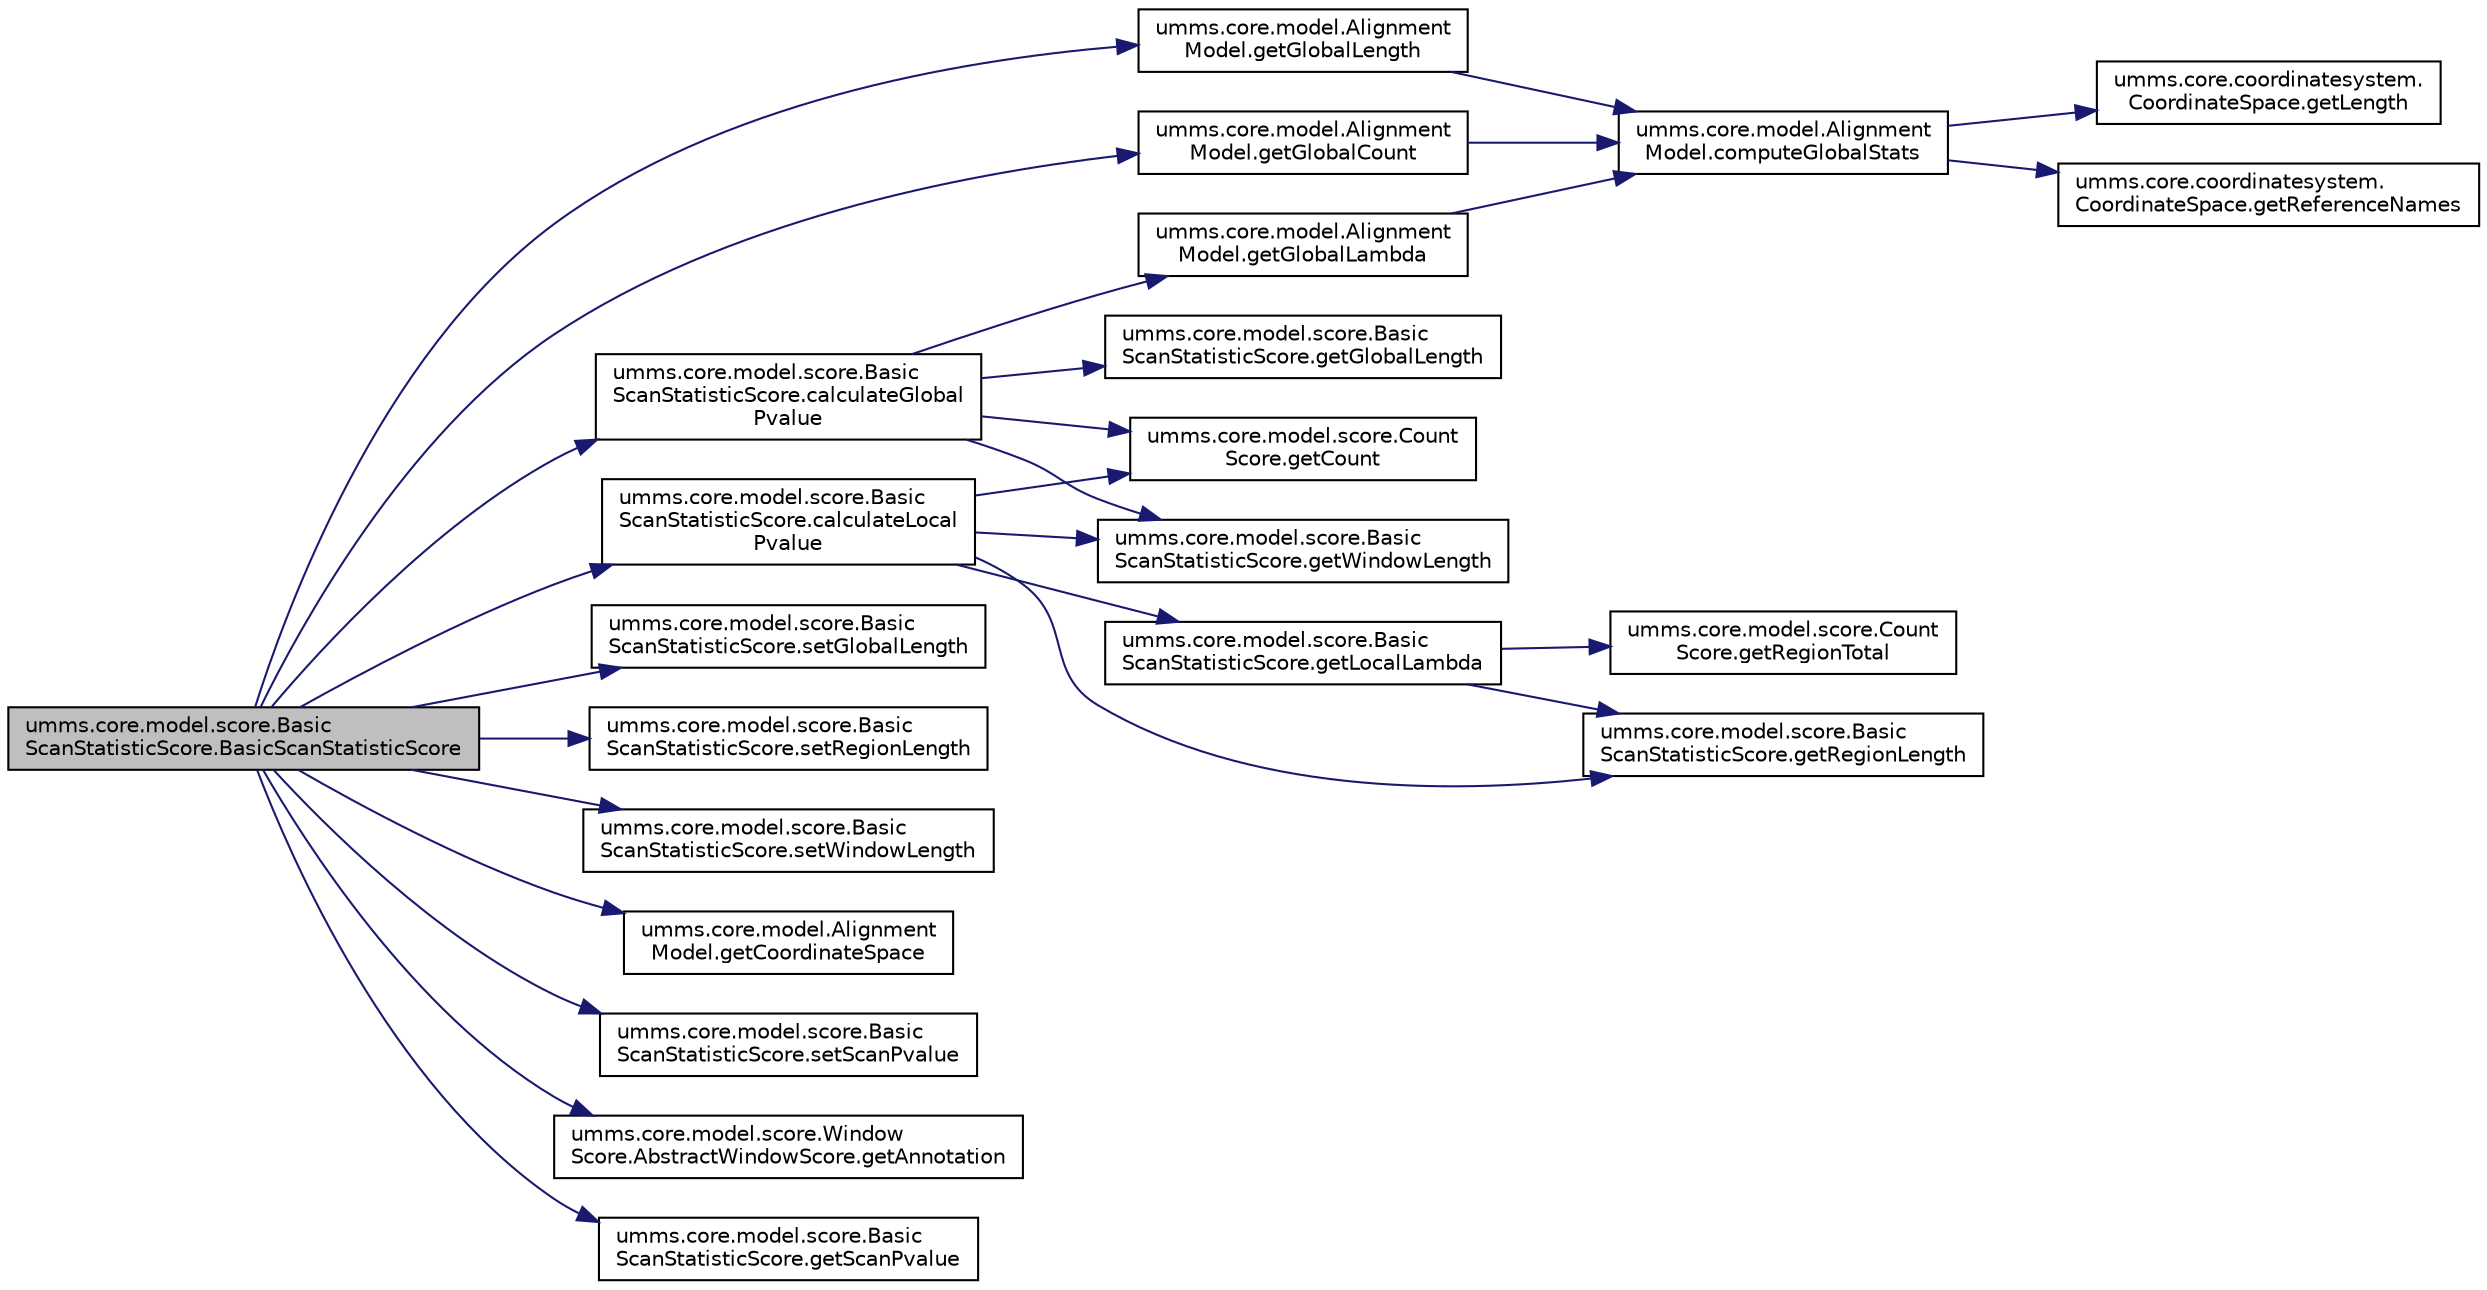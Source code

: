 digraph "umms.core.model.score.BasicScanStatisticScore.BasicScanStatisticScore"
{
  edge [fontname="Helvetica",fontsize="10",labelfontname="Helvetica",labelfontsize="10"];
  node [fontname="Helvetica",fontsize="10",shape=record];
  rankdir="LR";
  Node1 [label="umms.core.model.score.Basic\lScanStatisticScore.BasicScanStatisticScore",height=0.2,width=0.4,color="black", fillcolor="grey75", style="filled" fontcolor="black"];
  Node1 -> Node2 [color="midnightblue",fontsize="10",style="solid",fontname="Helvetica"];
  Node2 [label="umms.core.model.Alignment\lModel.getGlobalCount",height=0.2,width=0.4,color="black", fillcolor="white", style="filled",URL="$classumms_1_1core_1_1model_1_1_alignment_model.html#a1f2e9cd52c3f45ee20663e44bbe0fb37"];
  Node2 -> Node3 [color="midnightblue",fontsize="10",style="solid",fontname="Helvetica"];
  Node3 [label="umms.core.model.Alignment\lModel.computeGlobalStats",height=0.2,width=0.4,color="black", fillcolor="white", style="filled",URL="$classumms_1_1core_1_1model_1_1_alignment_model.html#ae1bdf3b93c959ea459a07c8b781913c9"];
  Node3 -> Node4 [color="midnightblue",fontsize="10",style="solid",fontname="Helvetica"];
  Node4 [label="umms.core.coordinatesystem.\lCoordinateSpace.getLength",height=0.2,width=0.4,color="black", fillcolor="white", style="filled",URL="$interfaceumms_1_1core_1_1coordinatesystem_1_1_coordinate_space.html#a5a1a16d1a6043ea09efe1084b5a9c84c"];
  Node3 -> Node5 [color="midnightblue",fontsize="10",style="solid",fontname="Helvetica"];
  Node5 [label="umms.core.coordinatesystem.\lCoordinateSpace.getReferenceNames",height=0.2,width=0.4,color="black", fillcolor="white", style="filled",URL="$interfaceumms_1_1core_1_1coordinatesystem_1_1_coordinate_space.html#ac00dc2e5986d067615d65301bc93a63b"];
  Node1 -> Node6 [color="midnightblue",fontsize="10",style="solid",fontname="Helvetica"];
  Node6 [label="umms.core.model.score.Basic\lScanStatisticScore.setGlobalLength",height=0.2,width=0.4,color="black", fillcolor="white", style="filled",URL="$classumms_1_1core_1_1model_1_1score_1_1_basic_scan_statistic_score.html#a613cd589583ed844d4859ab1d5364ece"];
  Node1 -> Node7 [color="midnightblue",fontsize="10",style="solid",fontname="Helvetica"];
  Node7 [label="umms.core.model.Alignment\lModel.getGlobalLength",height=0.2,width=0.4,color="black", fillcolor="white", style="filled",URL="$classumms_1_1core_1_1model_1_1_alignment_model.html#a2d0ca3da4ecfd1c131cd501cd83534bf"];
  Node7 -> Node3 [color="midnightblue",fontsize="10",style="solid",fontname="Helvetica"];
  Node1 -> Node8 [color="midnightblue",fontsize="10",style="solid",fontname="Helvetica"];
  Node8 [label="umms.core.model.score.Basic\lScanStatisticScore.setRegionLength",height=0.2,width=0.4,color="black", fillcolor="white", style="filled",URL="$classumms_1_1core_1_1model_1_1score_1_1_basic_scan_statistic_score.html#add821b493f0413c72b1395537ad655b5"];
  Node1 -> Node9 [color="midnightblue",fontsize="10",style="solid",fontname="Helvetica"];
  Node9 [label="umms.core.model.score.Basic\lScanStatisticScore.setWindowLength",height=0.2,width=0.4,color="black", fillcolor="white", style="filled",URL="$classumms_1_1core_1_1model_1_1score_1_1_basic_scan_statistic_score.html#a4e1be5bcd2aa52ec9aee678d38c5dde9"];
  Node1 -> Node10 [color="midnightblue",fontsize="10",style="solid",fontname="Helvetica"];
  Node10 [label="umms.core.model.Alignment\lModel.getCoordinateSpace",height=0.2,width=0.4,color="black", fillcolor="white", style="filled",URL="$classumms_1_1core_1_1model_1_1_alignment_model.html#a411c3f236c894f9df07ad4001f315d5f"];
  Node1 -> Node11 [color="midnightblue",fontsize="10",style="solid",fontname="Helvetica"];
  Node11 [label="umms.core.model.score.Basic\lScanStatisticScore.setScanPvalue",height=0.2,width=0.4,color="black", fillcolor="white", style="filled",URL="$classumms_1_1core_1_1model_1_1score_1_1_basic_scan_statistic_score.html#a5dde9b2f92c48594bfe07ad31cf6d9d9"];
  Node1 -> Node12 [color="midnightblue",fontsize="10",style="solid",fontname="Helvetica"];
  Node12 [label="umms.core.model.score.Basic\lScanStatisticScore.calculateGlobal\lPvalue",height=0.2,width=0.4,color="black", fillcolor="white", style="filled",URL="$classumms_1_1core_1_1model_1_1score_1_1_basic_scan_statistic_score.html#a4f291022ecc0497ec100456fec710ec0"];
  Node12 -> Node13 [color="midnightblue",fontsize="10",style="solid",fontname="Helvetica"];
  Node13 [label="umms.core.model.score.Count\lScore.getCount",height=0.2,width=0.4,color="black", fillcolor="white", style="filled",URL="$classumms_1_1core_1_1model_1_1score_1_1_count_score.html#a906acf2141cba6fab150c85de37ca2b5"];
  Node12 -> Node14 [color="midnightblue",fontsize="10",style="solid",fontname="Helvetica"];
  Node14 [label="umms.core.model.Alignment\lModel.getGlobalLambda",height=0.2,width=0.4,color="black", fillcolor="white", style="filled",URL="$classumms_1_1core_1_1model_1_1_alignment_model.html#a0b3aca4d1a840f1519b7bf9798b95039"];
  Node14 -> Node3 [color="midnightblue",fontsize="10",style="solid",fontname="Helvetica"];
  Node12 -> Node15 [color="midnightblue",fontsize="10",style="solid",fontname="Helvetica"];
  Node15 [label="umms.core.model.score.Basic\lScanStatisticScore.getWindowLength",height=0.2,width=0.4,color="black", fillcolor="white", style="filled",URL="$classumms_1_1core_1_1model_1_1score_1_1_basic_scan_statistic_score.html#a50cc80126179865c6817917bc58c3f43"];
  Node12 -> Node16 [color="midnightblue",fontsize="10",style="solid",fontname="Helvetica"];
  Node16 [label="umms.core.model.score.Basic\lScanStatisticScore.getGlobalLength",height=0.2,width=0.4,color="black", fillcolor="white", style="filled",URL="$classumms_1_1core_1_1model_1_1score_1_1_basic_scan_statistic_score.html#aea3afb594bc9f8eda886e0987285b504"];
  Node1 -> Node17 [color="midnightblue",fontsize="10",style="solid",fontname="Helvetica"];
  Node17 [label="umms.core.model.score.Basic\lScanStatisticScore.calculateLocal\lPvalue",height=0.2,width=0.4,color="black", fillcolor="white", style="filled",URL="$classumms_1_1core_1_1model_1_1score_1_1_basic_scan_statistic_score.html#a578eff1fcf43c1bc8d8079c7563d4e6d"];
  Node17 -> Node13 [color="midnightblue",fontsize="10",style="solid",fontname="Helvetica"];
  Node17 -> Node18 [color="midnightblue",fontsize="10",style="solid",fontname="Helvetica"];
  Node18 [label="umms.core.model.score.Basic\lScanStatisticScore.getLocalLambda",height=0.2,width=0.4,color="black", fillcolor="white", style="filled",URL="$classumms_1_1core_1_1model_1_1score_1_1_basic_scan_statistic_score.html#a67c56ac3e65e0c7868f64c05a5f8816c"];
  Node18 -> Node19 [color="midnightblue",fontsize="10",style="solid",fontname="Helvetica"];
  Node19 [label="umms.core.model.score.Count\lScore.getRegionTotal",height=0.2,width=0.4,color="black", fillcolor="white", style="filled",URL="$classumms_1_1core_1_1model_1_1score_1_1_count_score.html#a067ecd35931600525a2fcd10c25d0f7a"];
  Node18 -> Node20 [color="midnightblue",fontsize="10",style="solid",fontname="Helvetica"];
  Node20 [label="umms.core.model.score.Basic\lScanStatisticScore.getRegionLength",height=0.2,width=0.4,color="black", fillcolor="white", style="filled",URL="$classumms_1_1core_1_1model_1_1score_1_1_basic_scan_statistic_score.html#a1511649a2bcc63582bd0716df87fc2f8"];
  Node17 -> Node15 [color="midnightblue",fontsize="10",style="solid",fontname="Helvetica"];
  Node17 -> Node20 [color="midnightblue",fontsize="10",style="solid",fontname="Helvetica"];
  Node1 -> Node21 [color="midnightblue",fontsize="10",style="solid",fontname="Helvetica"];
  Node21 [label="umms.core.model.score.Window\lScore.AbstractWindowScore.getAnnotation",height=0.2,width=0.4,color="black", fillcolor="white", style="filled",URL="$classumms_1_1core_1_1model_1_1score_1_1_window_score_1_1_abstract_window_score.html#a1005010d00c6d09f70b39da815c3ee38"];
  Node1 -> Node22 [color="midnightblue",fontsize="10",style="solid",fontname="Helvetica"];
  Node22 [label="umms.core.model.score.Basic\lScanStatisticScore.getScanPvalue",height=0.2,width=0.4,color="black", fillcolor="white", style="filled",URL="$classumms_1_1core_1_1model_1_1score_1_1_basic_scan_statistic_score.html#abed9c5b27dd0af8fa6bb652d2964ebd8"];
}
